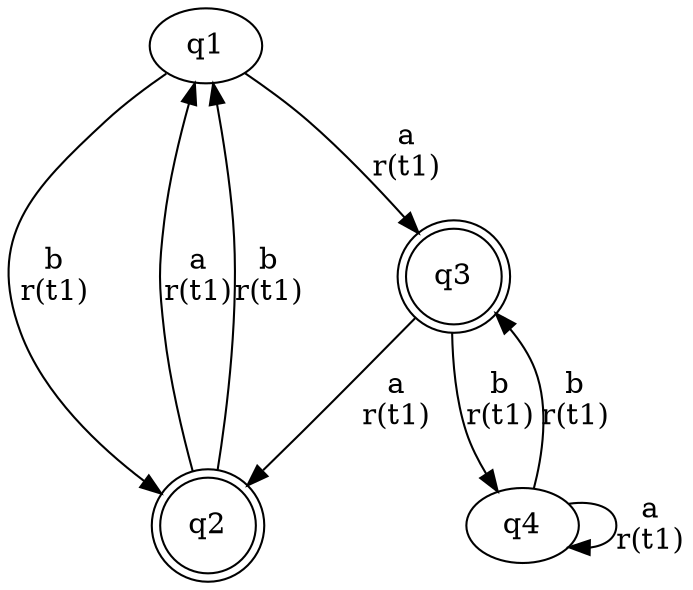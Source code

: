 digraph "tests_1/test23/solution300/solution" {
	q1[label=q1]
	q2[label=q2 shape=doublecircle]
	q3[label=q3 shape=doublecircle]
	q4[label=q4]
	q1 -> q2[label="b\nr(t1)\n"]
	q2 -> q1[label="a\nr(t1)\n"]
	q2 -> q1[label="b\nr(t1)\n"]
	q1 -> q3[label="a\nr(t1)\n"]
	q3 -> q4[label="b\nr(t1)\n"]
	q4 -> q3[label="b\nr(t1)\n"]
	q4 -> q4[label="a\nr(t1)\n"]
	q3 -> q2[label="a\nr(t1)\n"]
}
